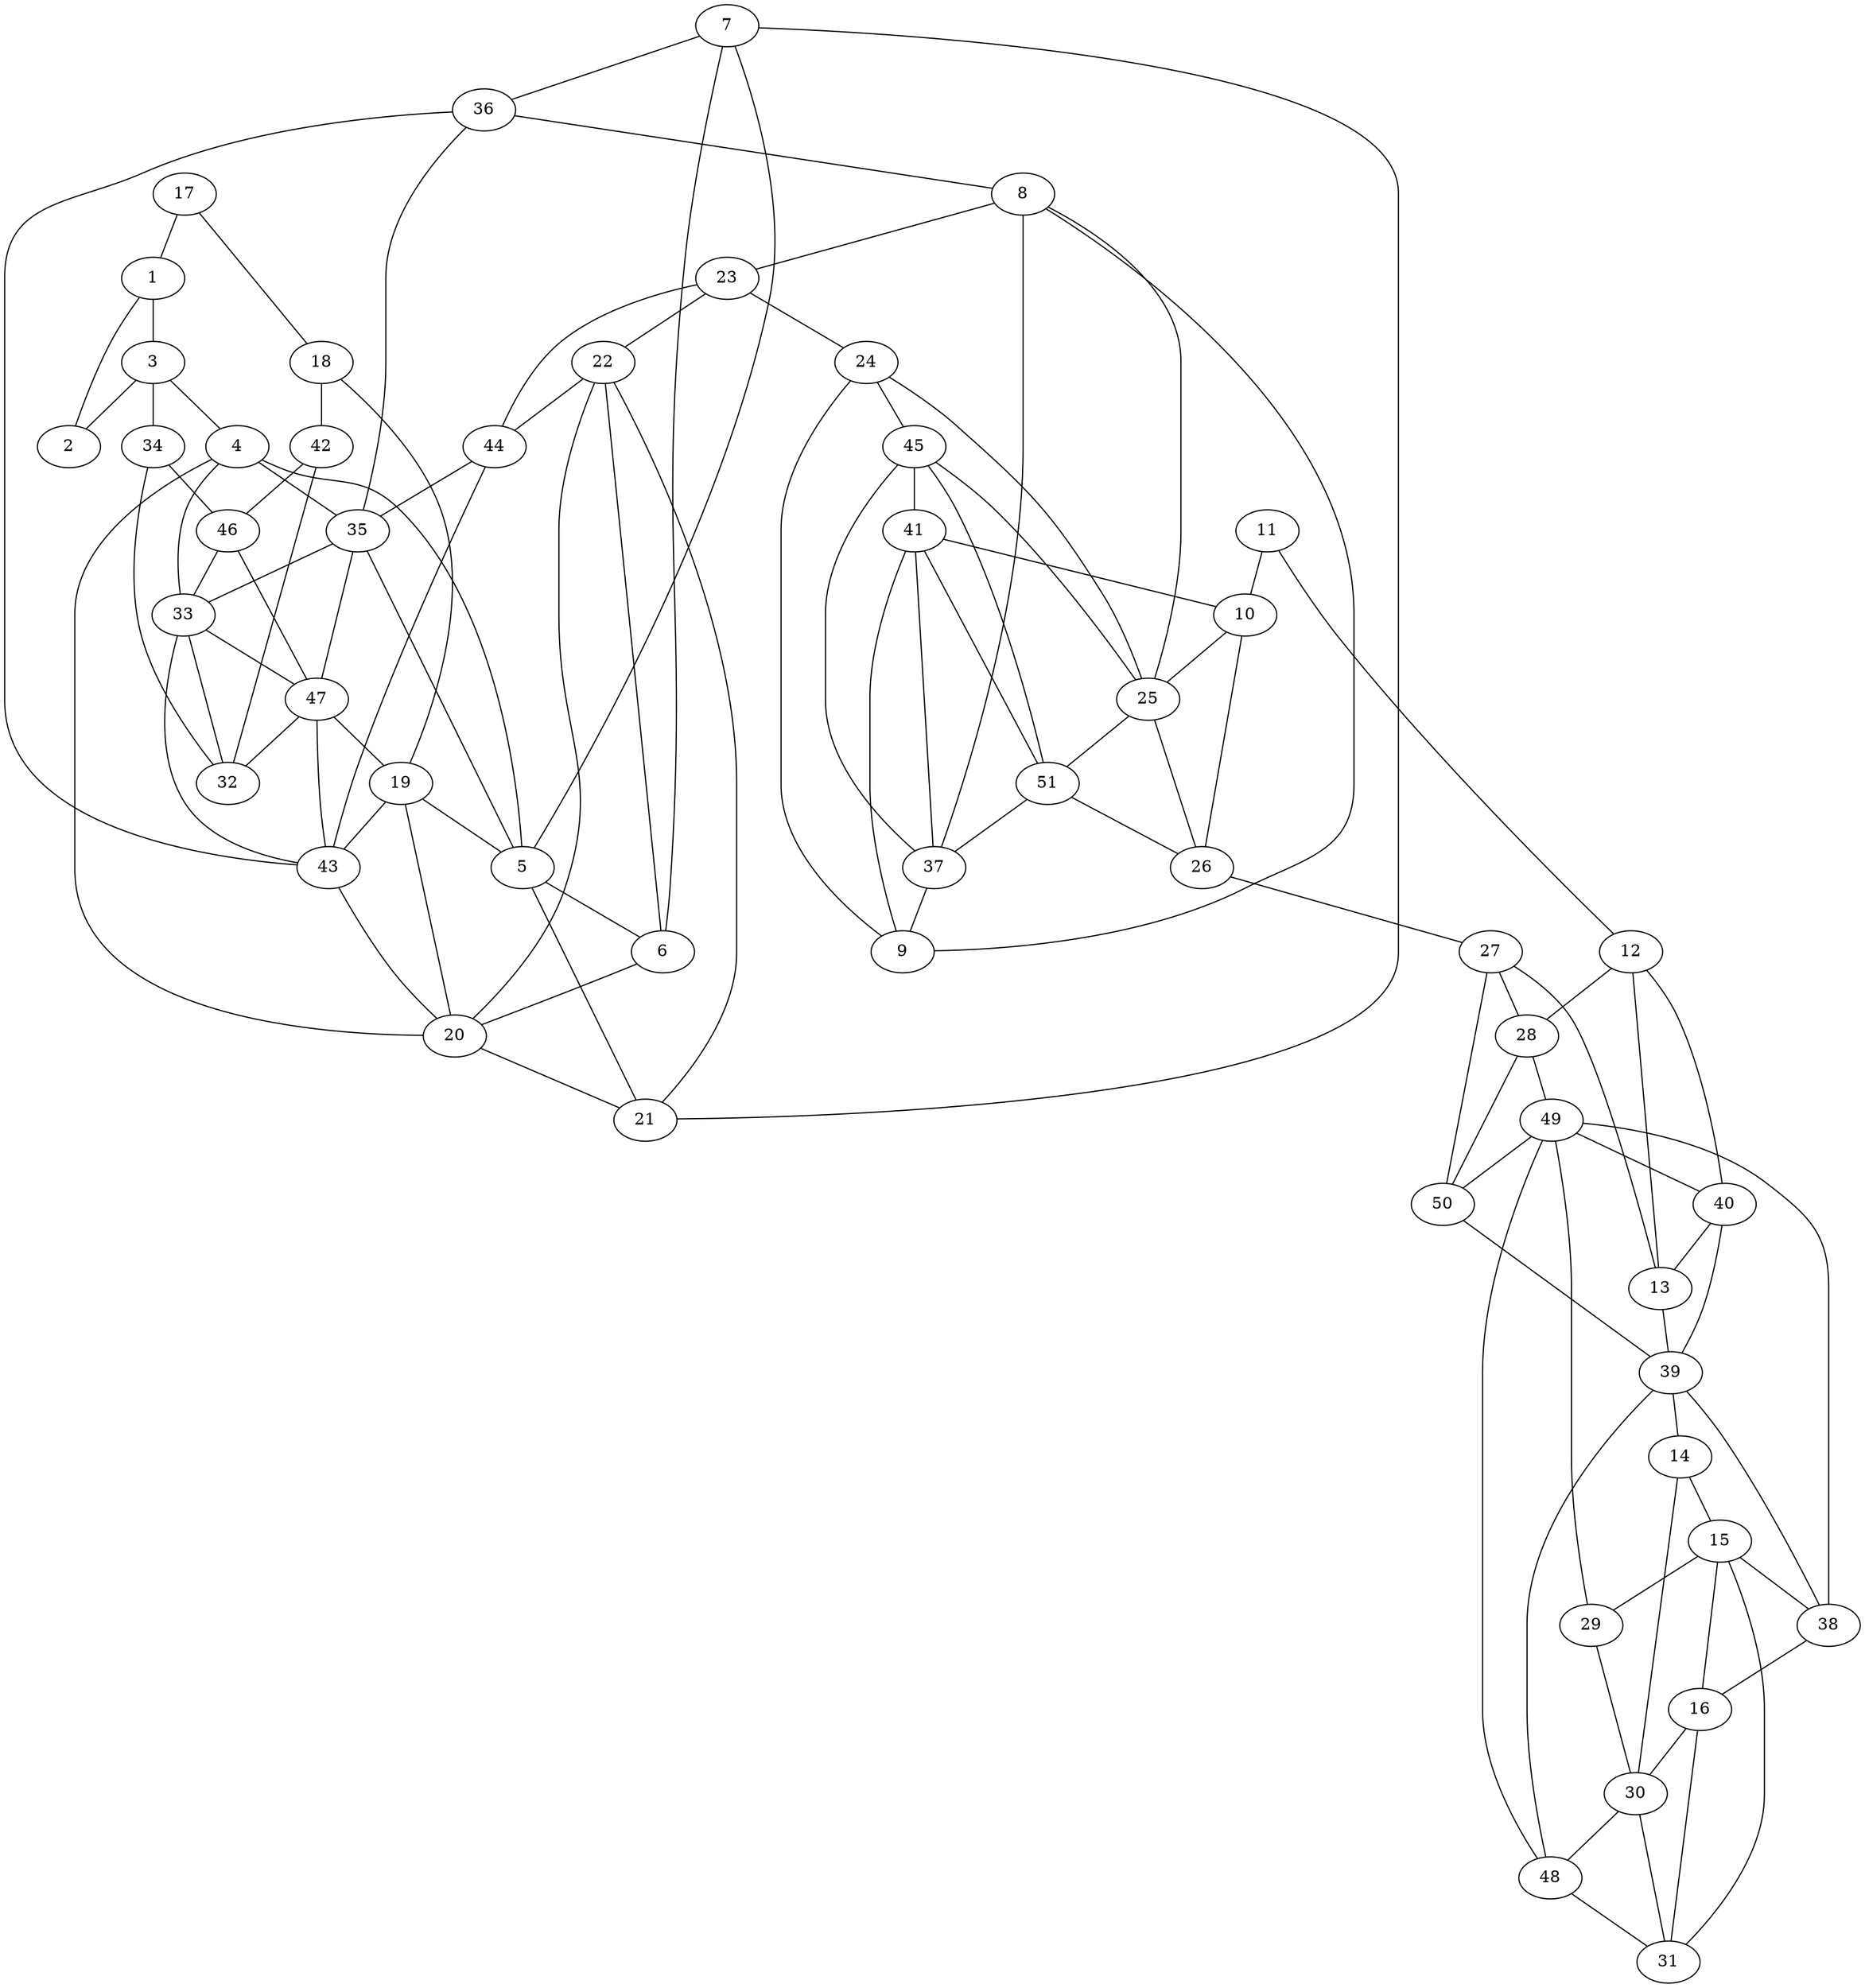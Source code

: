 graph pdb1b4k {
	1	 [aaLength=4,
		sequence=RRNR,
		type=0];
	2	 [aaLength=7,
		sequence=DFSRRLV,
		type=0];
	1 -- 2	 [distance0="7.624671",
		frequency=1,
		type0=1];
	3	 [aaLength=3,
		sequence=VDD,
		type=0];
	1 -- 3	 [distance0="20.86274",
		frequency=1,
		type0=2];
	4	 [aaLength=14,
		sequence=IDQLLIEAEEWVAL,
		type=0];
	3 -- 4	 [distance0="34.62687",
		frequency=1,
		type0=3];
	3 -- 2	 [distance0="13.58927",
		frequency=1,
		type0=1];
	34	 [aaLength=7,
		sequence=ILPVFVL,
		type=1];
	3 -- 34	 [distance0="1.0",
		frequency=1,
		type0=4];
	5	 [aaLength=3,
		sequence=VEK,
		type=0];
	4 -- 5	 [distance0="33.78508",
		frequency=1,
		type0=1];
	20	 [aaLength=3,
		sequence=VEK,
		type=0];
	4 -- 20	 [distance0="34.59354",
		frequency=1,
		type0=2];
	35	 [aaLength=6,
		sequence=ALALFP,
		type=1];
	4 -- 35	 [distance0="3.0",
		frequency=1,
		type0=4];
	6	 [aaLength=4,
		sequence=AEAY,
		type=0];
	5 -- 6	 [distance0="13.02522",
		distance1="5.0",
		frequency=2,
		type0=2,
		type1=4];
	21	 [aaLength=4,
		sequence=AEAY,
		type=0];
	5 -- 21	 [distance0="13.15563",
		frequency=1,
		type0=3];
	6 -- 20	 [distance0="13.64339",
		frequency=1,
		type0=3];
	7	 [aaLength=12,
		sequence=IAQRATRALRER,
		type=0];
	7 -- 5	 [distance0="26.35597",
		frequency=1,
		type0=3];
	7 -- 6	 [distance0="15.55915",
		frequency=1,
		type0=1];
	7 -- 21	 [distance0="23.29698",
		frequency=1,
		type0=2];
	36	 [aaLength=6,
		sequence=GIITDV,
		type=1];
	7 -- 36	 [distance0="4.0",
		frequency=1,
		type0=4];
	8	 [aaLength=17,
		sequence=DVSIDVLVRQALSHAEA,
		type=0];
	23	 [aaLength=3,
		sequence=DPF,
		type=0];
	8 -- 23	 [distance0="23.52831",
		frequency=1,
		type0=2];
	37	 [aaLength=4,
		sequence=VVAP,
		type=1];
	8 -- 37	 [distance0="3.0",
		frequency=1,
		type0=4];
	9	 [aaLength=11,
		sequence=RIGAIREALES,
		type=0];
	9 -- 8	 [distance0="31.64833",
		frequency=1,
		type0=2];
	24	 [aaLength=18,
		sequence=NDVSIDVLVRQALSHAEA,
		type=0];
	9 -- 24	 [distance0="34.18015",
		frequency=1,
		type0=3];
	41	 [aaLength=6,
		sequence=MAYSAK,
		type=1];
	9 -- 41	 [distance0="8.0",
		frequency=1,
		type0=4];
	10	 [aaLength=10,
		sequence=AYYGPFRDAV,
		type=0];
	25	 [aaLength=11,
		sequence=RIGAIREALES,
		type=0];
	10 -- 25	 [distance0="37.88475",
		frequency=1,
		type0=3];
	26	 [aaLength=10,
		sequence=AYYGPFRDAV,
		type=0];
	10 -- 26	 [distance0="0.7012361",
		frequency=1,
		type0=1];
	11	 [aaLength=4,
		sequence=ASNL,
		type=0];
	12	 [aaLength=12,
		sequence=DEALHEVAADLA,
		type=0];
	11 -- 12	 [distance0="34.887",
		distance1="15.0",
		frequency=2,
		type0=3,
		type1=4];
	11 -- 10	 [distance0="14.08699",
		frequency=1,
		type0=1];
	13	 [aaLength=14,
		sequence=MPYLDIVRRVKDEF,
		type=0];
	12 -- 13	 [distance0="24.07873",
		frequency=1,
		type0=3];
	28	 [aaLength=14,
		sequence=MPYLDIVRRVKDEF,
		type=0];
	12 -- 28	 [distance0="23.32919",
		frequency=1,
		type0=2];
	40	 [aaLength=5,
		sequence=MVMVK,
		type=1];
	12 -- 40	 [distance0="4.0",
		frequency=1,
		type0=4];
	27	 [aaLength=12,
		sequence=DEALHEVAADLA,
		type=0];
	13 -- 27	 [distance0="23.26959",
		frequency=1,
		type0=2];
	39	 [aaLength=5,
		sequence=TFVYQ,
		type=1];
	13 -- 39	 [distance0="3.0",
		frequency=1,
		type0=4];
	14	 [aaLength=13,
		sequence=SGEYAMHMGAIQN,
		type=0];
	15	 [aaLength=14,
		sequence=ESVILESLTAFKRA,
		type=0];
	14 -- 15	 [distance0="19.2788",
		distance1="4.0",
		frequency=2,
		type0=2,
		type1=4];
	30	 [aaLength=14,
		sequence=ESVILESLTAFKRA,
		type=0];
	14 -- 30	 [distance0="22.51206",
		frequency=1,
		type0=3];
	29	 [aaLength=12,
		sequence=SGEYAMHMGAIQ,
		type=0];
	15 -- 29	 [distance0="21.21489",
		frequency=1,
		type0=3];
	38	 [aaLength=4,
		sequence=GILT,
		type=1];
	15 -- 38	 [distance0="3.0",
		frequency=1,
		type0=4];
	16	 [aaLength=8,
		sequence=AKQAAEQL,
		type=0];
	16 -- 15	 [distance0="24.94093",
		frequency=1,
		type0=1];
	16 -- 30	 [distance0="33.76311",
		frequency=1,
		type0=3];
	31	 [aaLength=7,
		sequence=AKQAAEQ,
		type=0];
	16 -- 31	 [distance0="33.31687",
		frequency=1,
		type0=2];
	17	 [aaLength=7,
		sequence=DFSRRLV,
		type=0];
	17 -- 1	 [distance0="33.26366",
		frequency=1,
		type0=2];
	18	 [aaLength=3,
		sequence=VDD,
		type=0];
	17 -- 18	 [distance0="13.63965",
		distance1="6.0",
		frequency=2,
		type0=1,
		type1=4];
	19	 [aaLength=13,
		sequence=IDQLLIEAEEWVA,
		type=0];
	18 -- 19	 [distance0="34.45986",
		frequency=1,
		type0=2];
	42	 [aaLength=6,
		sequence=ILPVFV,
		type=1];
	18 -- 42	 [distance0="1.0",
		frequency=1,
		type0=4];
	19 -- 5	 [distance0="33.7531",
		frequency=1,
		type0=2];
	19 -- 20	 [distance0="33.04954",
		frequency=1,
		type0=1];
	43	 [aaLength=6,
		sequence=ALALFP,
		type=1];
	19 -- 43	 [distance0="4.0",
		frequency=1,
		type0=4];
	20 -- 21	 [distance0="12.98075",
		distance1="5.0",
		frequency=2,
		type0=2,
		type1=4];
	22	 [aaLength=12,
		sequence=IAQRATRALRER,
		type=0];
	22 -- 6	 [distance0="22.61287",
		frequency=1,
		type0=2];
	22 -- 20	 [distance0="25.95088",
		frequency=1,
		type0=3];
	22 -- 21	 [distance0="15.04135",
		frequency=1,
		type0=1];
	44	 [aaLength=6,
		sequence=GIITDV,
		type=1];
	22 -- 44	 [distance0="4.0",
		frequency=1,
		type0=4];
	23 -- 22	 [distance0="29.33659",
		frequency=1,
		type0=3];
	23 -- 24	 [distance0="23.47573",
		distance1="16.0",
		frequency=2,
		type0=1,
		type1=4];
	45	 [aaLength=4,
		sequence=VVAP,
		type=1];
	24 -- 45	 [distance0="3.0",
		frequency=1,
		type0=4];
	25 -- 8	 [distance0="33.82191",
		frequency=1,
		type0=3];
	25 -- 24	 [distance0="31.94743",
		frequency=1,
		type0=2];
	51	 [aaLength=6,
		sequence=MAYSAK,
		type=1];
	25 -- 51	 [distance0="8.0",
		frequency=1,
		type0=4];
	26 -- 25	 [distance0="38.09382",
		frequency=1,
		type0=3];
	26 -- 27	 [distance0="21.0",
		frequency=1,
		type0=4];
	27 -- 28	 [distance0="24.07129",
		frequency=1,
		type0=3];
	50	 [aaLength=5,
		sequence=MVMVK,
		type=1];
	27 -- 50	 [distance0="4.0",
		frequency=1,
		type0=4];
	49	 [aaLength=5,
		sequence=TFVYQ,
		type=1];
	28 -- 49	 [distance0="3.0",
		frequency=1,
		type0=4];
	29 -- 30	 [distance0="20.49333",
		distance1="5.0",
		frequency=2,
		type0=2,
		type1=4];
	48	 [aaLength=4,
		sequence=GILT,
		type=1];
	30 -- 48	 [distance0="3.0",
		frequency=1,
		type0=4];
	31 -- 15	 [distance0="33.7667",
		frequency=1,
		type0=3];
	31 -- 30	 [distance0="24.97656",
		frequency=1,
		type0=1];
	32	 [aaLength=3,
		sequence=RES,
		type=1];
	33	 [aaLength=4,
		sequence=ERLS,
		type=1];
	32 -- 33	 [distance0="10.0",
		distance1="7.0",
		frequency=2,
		type0=2,
		type1=4];
	33 -- 4	 [distance0="0.0",
		frequency=1,
		type0=5];
	47	 [aaLength=3,
		sequence=ERL,
		type=1];
	33 -- 47	 [distance0="0.0",
		frequency=1,
		type0=1];
	34 -- 32	 [distance0="12.0",
		distance1="5.0",
		frequency=2,
		type0=2,
		type1=4];
	46	 [aaLength=3,
		sequence=RES,
		type=1];
	34 -- 46	 [distance0="12.0",
		frequency=1,
		type0=3];
	35 -- 5	 [distance0="3.0",
		frequency=1,
		type0=4];
	35 -- 33	 [distance0="21.0",
		frequency=1,
		type0=2];
	35 -- 47	 [distance0="21.0",
		frequency=1,
		type0=3];
	36 -- 8	 [distance0="22.0",
		frequency=1,
		type0=4];
	36 -- 35	 [distance0="41.0",
		frequency=1,
		type0=2];
	36 -- 43	 [distance0="41.0",
		frequency=1,
		type0=3];
	37 -- 9	 [distance0="6.0",
		frequency=1,
		type0=4];
	37 -- 41	 [distance0="29.0",
		frequency=1,
		type0=2];
	37 -- 45	 [distance0="0.0",
		frequency=1,
		type0=1];
	38 -- 16	 [distance0="2.0",
		frequency=1,
		type0=4];
	38 -- 39	 [distance0="40.0",
		frequency=1,
		type0=2];
	38 -- 49	 [distance0="40.0",
		frequency=1,
		type0=3];
	39 -- 14	 [distance0="1.0",
		frequency=1,
		type0=4];
	39 -- 40	 [distance0="24.0",
		frequency=1,
		type0=2];
	40 -- 13	 [distance0="2.0",
		frequency=1,
		type0=4];
	41 -- 10	 [distance0="3.0",
		frequency=1,
		type0=4];
	41 -- 51	 [distance0="0.0",
		frequency=1,
		type0=1];
	42 -- 32	 [distance0="12.0",
		frequency=1,
		type0=2];
	42 -- 46	 [distance0="12.0",
		distance1="6.0",
		frequency=2,
		type0=3,
		type1=4];
	43 -- 20	 [distance0="3.0",
		frequency=1,
		type0=4];
	43 -- 33	 [distance0="21.0",
		frequency=1,
		type0=2];
	43 -- 47	 [distance0="21.0",
		frequency=1,
		type0=3];
	44 -- 23	 [distance0="2.0",
		frequency=1,
		type0=4];
	44 -- 35	 [distance0="41.0",
		frequency=1,
		type0=2];
	44 -- 43	 [distance0="41.0",
		frequency=1,
		type0=3];
	45 -- 25	 [distance0="6.0",
		frequency=1,
		type0=4];
	45 -- 41	 [distance0="29.0",
		frequency=1,
		type0=2];
	45 -- 51	 [distance0="29.0",
		frequency=1,
		type0=3];
	46 -- 33	 [distance0="10.0",
		frequency=1,
		type0=2];
	46 -- 47	 [distance0="10.0",
		distance1="7.0",
		frequency=2,
		type0=3,
		type1=4];
	47 -- 19	 [distance0="1.0",
		frequency=1,
		type0=4];
	47 -- 32	 [distance0="10.0",
		frequency=1,
		type0=2];
	48 -- 31	 [distance0="2.0",
		frequency=1,
		type0=4];
	48 -- 39	 [distance0="40.0",
		frequency=1,
		type0=2];
	48 -- 49	 [distance0="40.0",
		frequency=1,
		type0=3];
	49 -- 29	 [distance0="1.0",
		frequency=1,
		type0=4];
	49 -- 40	 [distance0="24.0",
		frequency=1,
		type0=2];
	49 -- 50	 [distance0="24.0",
		frequency=1,
		type0=3];
	50 -- 28	 [distance0="2.0",
		frequency=1,
		type0=4];
	50 -- 39	 [distance0="24.0",
		frequency=1,
		type0=2];
	51 -- 26	 [distance0="3.0",
		frequency=1,
		type0=4];
	51 -- 37	 [distance0="29.0",
		frequency=1,
		type0=2];
}
